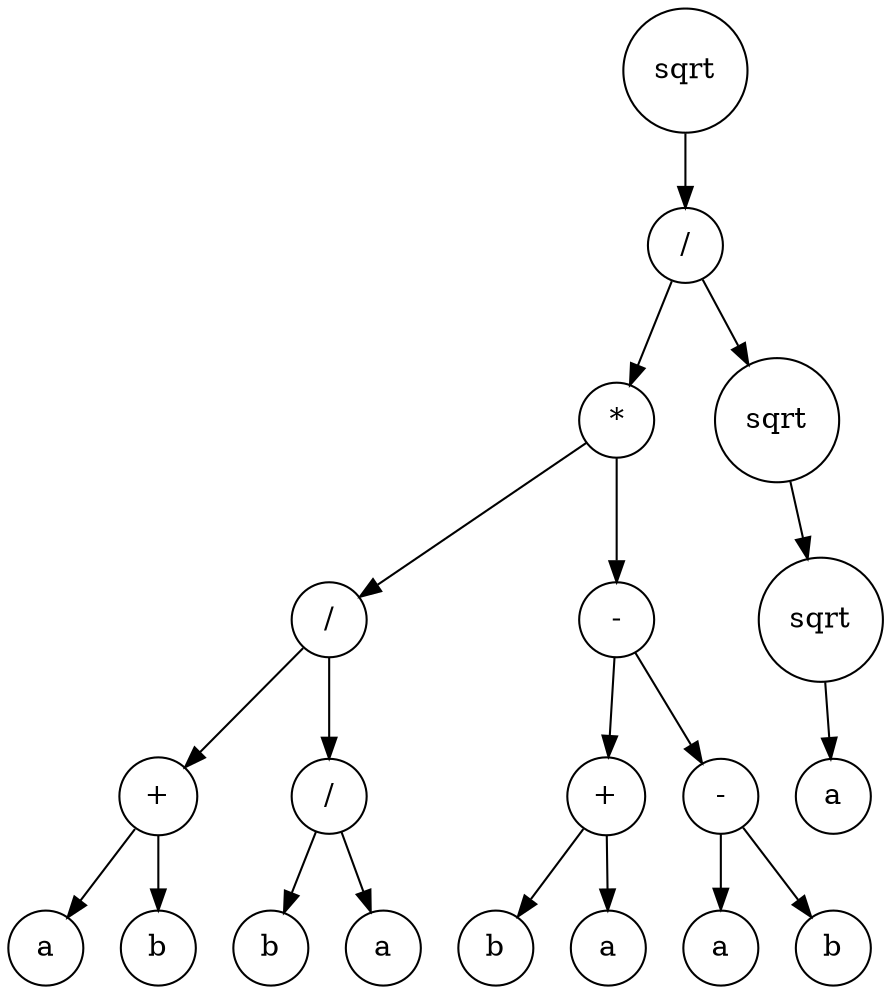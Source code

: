 digraph g {
graph [ordering=out];
node [shape=circle];
n[label = "sqrt"];
n0[label = "/"];
n00[label = "*"];
n000[label = "/"];
n0000[label = "+"];
n00000[label = "a"];
n0000 -> n00000;
n00001[label = "b"];
n0000 -> n00001;
n000 -> n0000;
n0001[label = "/"];
n00010[label = "b"];
n0001 -> n00010;
n00011[label = "a"];
n0001 -> n00011;
n000 -> n0001;
n00 -> n000;
n001[label = "-"];
n0010[label = "+"];
n00100[label = "b"];
n0010 -> n00100;
n00101[label = "a"];
n0010 -> n00101;
n001 -> n0010;
n0011[label = "-"];
n00110[label = "a"];
n0011 -> n00110;
n00111[label = "b"];
n0011 -> n00111;
n001 -> n0011;
n00 -> n001;
n0 -> n00;
n01[label = "sqrt"];
n010[label = "sqrt"];
n0100[label = "a"];
n010 -> n0100;
n01 -> n010;
n0 -> n01;
n -> n0;
}

